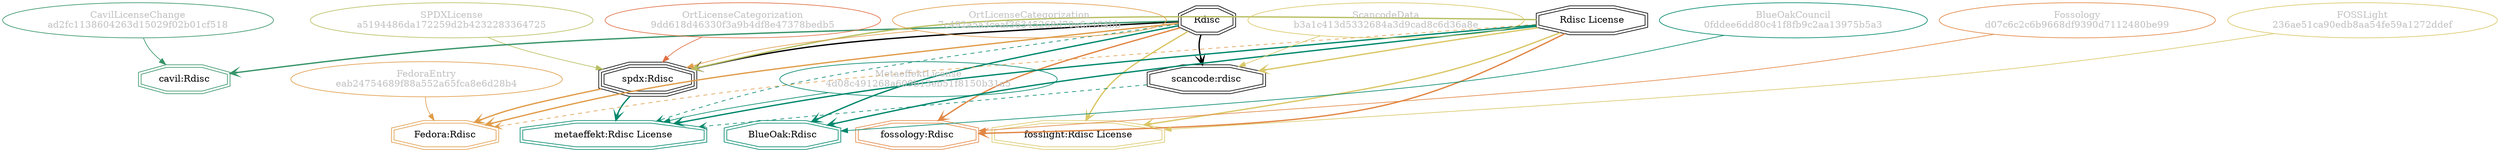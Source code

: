 strict digraph {
    node [shape=box];
    graph [splines=curved];
    3774 [label="SPDXLicense\na5194486da172259d2b4232283364725"
         ,fontcolor=gray
         ,color="#b8bf62"
         ,fillcolor="beige;1"
         ,shape=ellipse];
    3775 [label="spdx:Rdisc"
         ,shape=tripleoctagon];
    3776 [label=Rdisc
         ,shape=doubleoctagon];
    3777 [label="Rdisc License"
         ,shape=doubleoctagon];
    8344 [label="FedoraEntry\neab24754689f88a552a65fca8e6d28b4"
         ,fontcolor=gray
         ,color="#e09d4b"
         ,fillcolor="beige;1"
         ,shape=ellipse];
    8345 [label="Fedora:Rdisc"
         ,color="#e09d4b"
         ,shape=doubleoctagon];
    9184 [label="BlueOakCouncil\n0fddee6dd80c41f8fb9c2aa13975b5a3"
         ,fontcolor=gray
         ,color="#00876c"
         ,fillcolor="beige;1"
         ,shape=ellipse];
    9185 [label="BlueOak:Rdisc"
         ,color="#00876c"
         ,shape=doubleoctagon];
    22789 [label="ScancodeData\nb3a1c413d5332684a3d9cad8c6d36a8e"
          ,fontcolor=gray
          ,color="#dac767"
          ,fillcolor="beige;1"
          ,shape=ellipse];
    22790 [label="scancode:rdisc"
          ,shape=doubleoctagon];
    27935 [label="Fossology\nd07c6c2c6b9668df9390d7112480be99"
          ,fontcolor=gray
          ,color="#e18745"
          ,fillcolor="beige;1"
          ,shape=ellipse];
    27936 [label="fossology:Rdisc"
          ,color="#e18745"
          ,shape=doubleoctagon];
    35186 [label="OrtLicenseCategorization\n9dd618d46330f3a9b4df8e47378bedb5"
          ,fontcolor=gray
          ,color="#e06f45"
          ,fillcolor="beige;1"
          ,shape=ellipse];
    36245 [label="OrtLicenseCategorization\n7c492a5a3ceaf36345268d70a6a464bb"
          ,fontcolor=gray
          ,color="#e09d4b"
          ,fillcolor="beige;1"
          ,shape=ellipse];
    37437 [label="CavilLicenseChange\nad2fc1138604263d15029f02b01cf518"
          ,fontcolor=gray
          ,color="#379469"
          ,fillcolor="beige;1"
          ,shape=ellipse];
    37438 [label="cavil:Rdisc"
          ,color="#379469"
          ,shape=doubleoctagon];
    47996 [label="MetaeffektLicense\n4d08c491268a609b13eb51f8150b31a5"
          ,fontcolor=gray
          ,color="#00876c"
          ,fillcolor="beige;1"
          ,shape=ellipse];
    47997 [label="metaeffekt:Rdisc License"
          ,color="#00876c"
          ,shape=doubleoctagon];
    51193 [label="FOSSLight\n236ae51ca90edb8aa54fe59a1272ddef"
          ,fontcolor=gray
          ,color="#dac767"
          ,fillcolor="beige;1"
          ,shape=ellipse];
    51194 [label="fosslight:Rdisc License"
          ,color="#dac767"
          ,shape=doubleoctagon];
    3774 -> 3775 [weight=0.5
                 ,color="#b8bf62"];
    3775 -> 8345 [style=bold
                 ,arrowhead=vee
                 ,weight=0.7
                 ,color="#e09d4b"];
    3775 -> 47997 [style=bold
                  ,arrowhead=vee
                  ,weight=0.7
                  ,color="#00876c"];
    3776 -> 3775 [style=bold
                 ,arrowhead=vee
                 ,weight=0.7];
    3776 -> 8345 [style=bold
                 ,arrowhead=vee
                 ,weight=0.7
                 ,color="#e09d4b"];
    3776 -> 8345 [style=bold
                 ,arrowhead=vee
                 ,weight=0.7
                 ,color="#e09d4b"];
    3776 -> 9185 [style=bold
                 ,arrowhead=vee
                 ,weight=0.7
                 ,color="#00876c"];
    3776 -> 22790 [style=bold
                  ,arrowhead=vee
                  ,weight=0.7];
    3776 -> 27936 [style=bold
                  ,arrowhead=vee
                  ,weight=0.7
                  ,color="#e18745"];
    3776 -> 37438 [style=bold
                  ,arrowhead=vee
                  ,weight=0.7
                  ,color="#379469"];
    3776 -> 37438 [style=bold
                  ,arrowhead=vee
                  ,weight=0.7
                  ,color="#379469"];
    3776 -> 47997 [style=dashed
                  ,arrowhead=vee
                  ,weight=0.5
                  ,color="#00876c"];
    3776 -> 51194 [style=bold
                  ,arrowhead=vee
                  ,weight=0.7
                  ,color="#dac767"];
    3777 -> 3775 [style=bold
                 ,arrowhead=vee
                 ,weight=0.7
                 ,color="#b8bf62"];
    3777 -> 8345 [style=dashed
                 ,arrowhead=vee
                 ,weight=0.5
                 ,color="#e09d4b"];
    3777 -> 9185 [style=bold
                 ,arrowhead=vee
                 ,weight=0.7
                 ,color="#00876c"];
    3777 -> 22790 [style=bold
                  ,arrowhead=vee
                  ,weight=0.7
                  ,color="#dac767"];
    3777 -> 27936 [style=bold
                  ,arrowhead=vee
                  ,weight=0.7
                  ,color="#e18745"];
    3777 -> 47997 [style=bold
                  ,arrowhead=vee
                  ,weight=0.7
                  ,color="#00876c"];
    3777 -> 47997 [style=bold
                  ,arrowhead=vee
                  ,weight=0.7
                  ,color="#00876c"];
    3777 -> 51194 [style=bold
                  ,arrowhead=vee
                  ,weight=0.7
                  ,color="#dac767"];
    8344 -> 8345 [weight=0.5
                 ,color="#e09d4b"];
    9184 -> 9185 [weight=0.5
                 ,color="#00876c"];
    22789 -> 22790 [weight=0.5
                   ,color="#dac767"];
    22790 -> 47997 [style=dashed
                   ,arrowhead=vee
                   ,weight=0.5
                   ,color="#00876c"];
    27935 -> 27936 [weight=0.5
                   ,color="#e18745"];
    35186 -> 3775 [weight=0.5
                  ,color="#e06f45"];
    36245 -> 3775 [weight=0.5
                  ,color="#e09d4b"];
    37437 -> 37438 [weight=0.5
                   ,color="#379469"];
    47996 -> 47997 [weight=0.5
                   ,color="#00876c"];
    51193 -> 51194 [weight=0.5
                   ,color="#dac767"];
}
